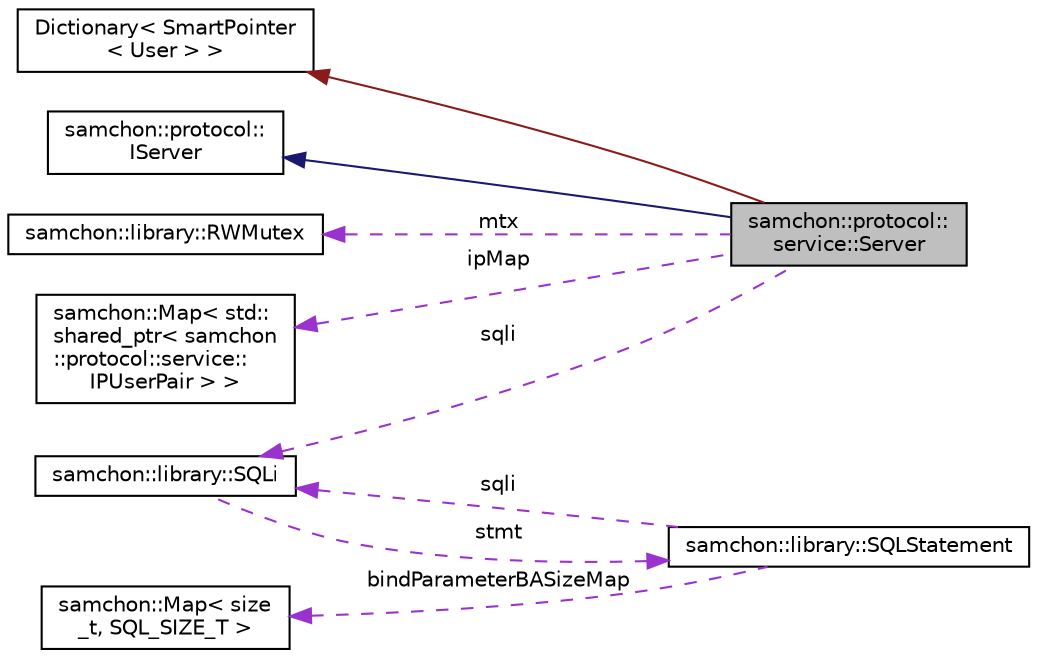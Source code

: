 digraph "samchon::protocol::service::Server"
{
  edge [fontname="Helvetica",fontsize="10",labelfontname="Helvetica",labelfontsize="10"];
  node [fontname="Helvetica",fontsize="10",shape=record];
  rankdir="LR";
  Node1 [label="samchon::protocol::\lservice::Server",height=0.2,width=0.4,color="black", fillcolor="grey75", style="filled", fontcolor="black"];
  Node2 -> Node1 [dir="back",color="firebrick4",fontsize="10",style="solid",fontname="Helvetica"];
  Node2 [label="Dictionary\< SmartPointer\l\< User \> \>",height=0.2,width=0.4,color="black", fillcolor="white", style="filled",URL="$d1/d4e/classsamchon_1_1Map.html",tooltip="Customized std::map. "];
  Node3 -> Node1 [dir="back",color="midnightblue",fontsize="10",style="solid",fontname="Helvetica"];
  Node3 [label="samchon::protocol::\lIServer",height=0.2,width=0.4,color="black", fillcolor="white", style="filled",URL="$d4/de8/classsamchon_1_1protocol_1_1IServer.html",tooltip="An interface of a physical server. "];
  Node4 -> Node1 [dir="back",color="darkorchid3",fontsize="10",style="dashed",label=" mtx" ,fontname="Helvetica"];
  Node4 [label="samchon::library::RWMutex",height=0.2,width=0.4,color="black", fillcolor="white", style="filled",URL="$df/d85/classsamchon_1_1library_1_1RWMutex.html",tooltip="rw_mutex "];
  Node5 -> Node1 [dir="back",color="darkorchid3",fontsize="10",style="dashed",label=" ipMap" ,fontname="Helvetica"];
  Node5 [label="samchon::Map\< std::\lshared_ptr\< samchon\l::protocol::service::\lIPUserPair \> \>",height=0.2,width=0.4,color="black", fillcolor="white", style="filled",URL="$d1/d4e/classsamchon_1_1Map.html"];
  Node6 -> Node1 [dir="back",color="darkorchid3",fontsize="10",style="dashed",label=" sqli" ,fontname="Helvetica"];
  Node6 [label="samchon::library::SQLi",height=0.2,width=0.4,color="black", fillcolor="white", style="filled",URL="$d9/d2f/classsamchon_1_1library_1_1SQLi.html",tooltip="A SQL interface; DBMS connector. "];
  Node7 -> Node6 [dir="back",color="darkorchid3",fontsize="10",style="dashed",label=" stmt" ,fontname="Helvetica"];
  Node7 [label="samchon::library::SQLStatement",height=0.2,width=0.4,color="black", fillcolor="white", style="filled",URL="$de/def/classsamchon_1_1library_1_1SQLStatement.html",tooltip="A sql statement. "];
  Node8 -> Node7 [dir="back",color="darkorchid3",fontsize="10",style="dashed",label=" bindParameterBASizeMap" ,fontname="Helvetica"];
  Node8 [label="samchon::Map\< size\l_t, SQL_SIZE_T \>",height=0.2,width=0.4,color="black", fillcolor="white", style="filled",URL="$d1/d4e/classsamchon_1_1Map.html"];
  Node6 -> Node7 [dir="back",color="darkorchid3",fontsize="10",style="dashed",label=" sqli" ,fontname="Helvetica"];
}
